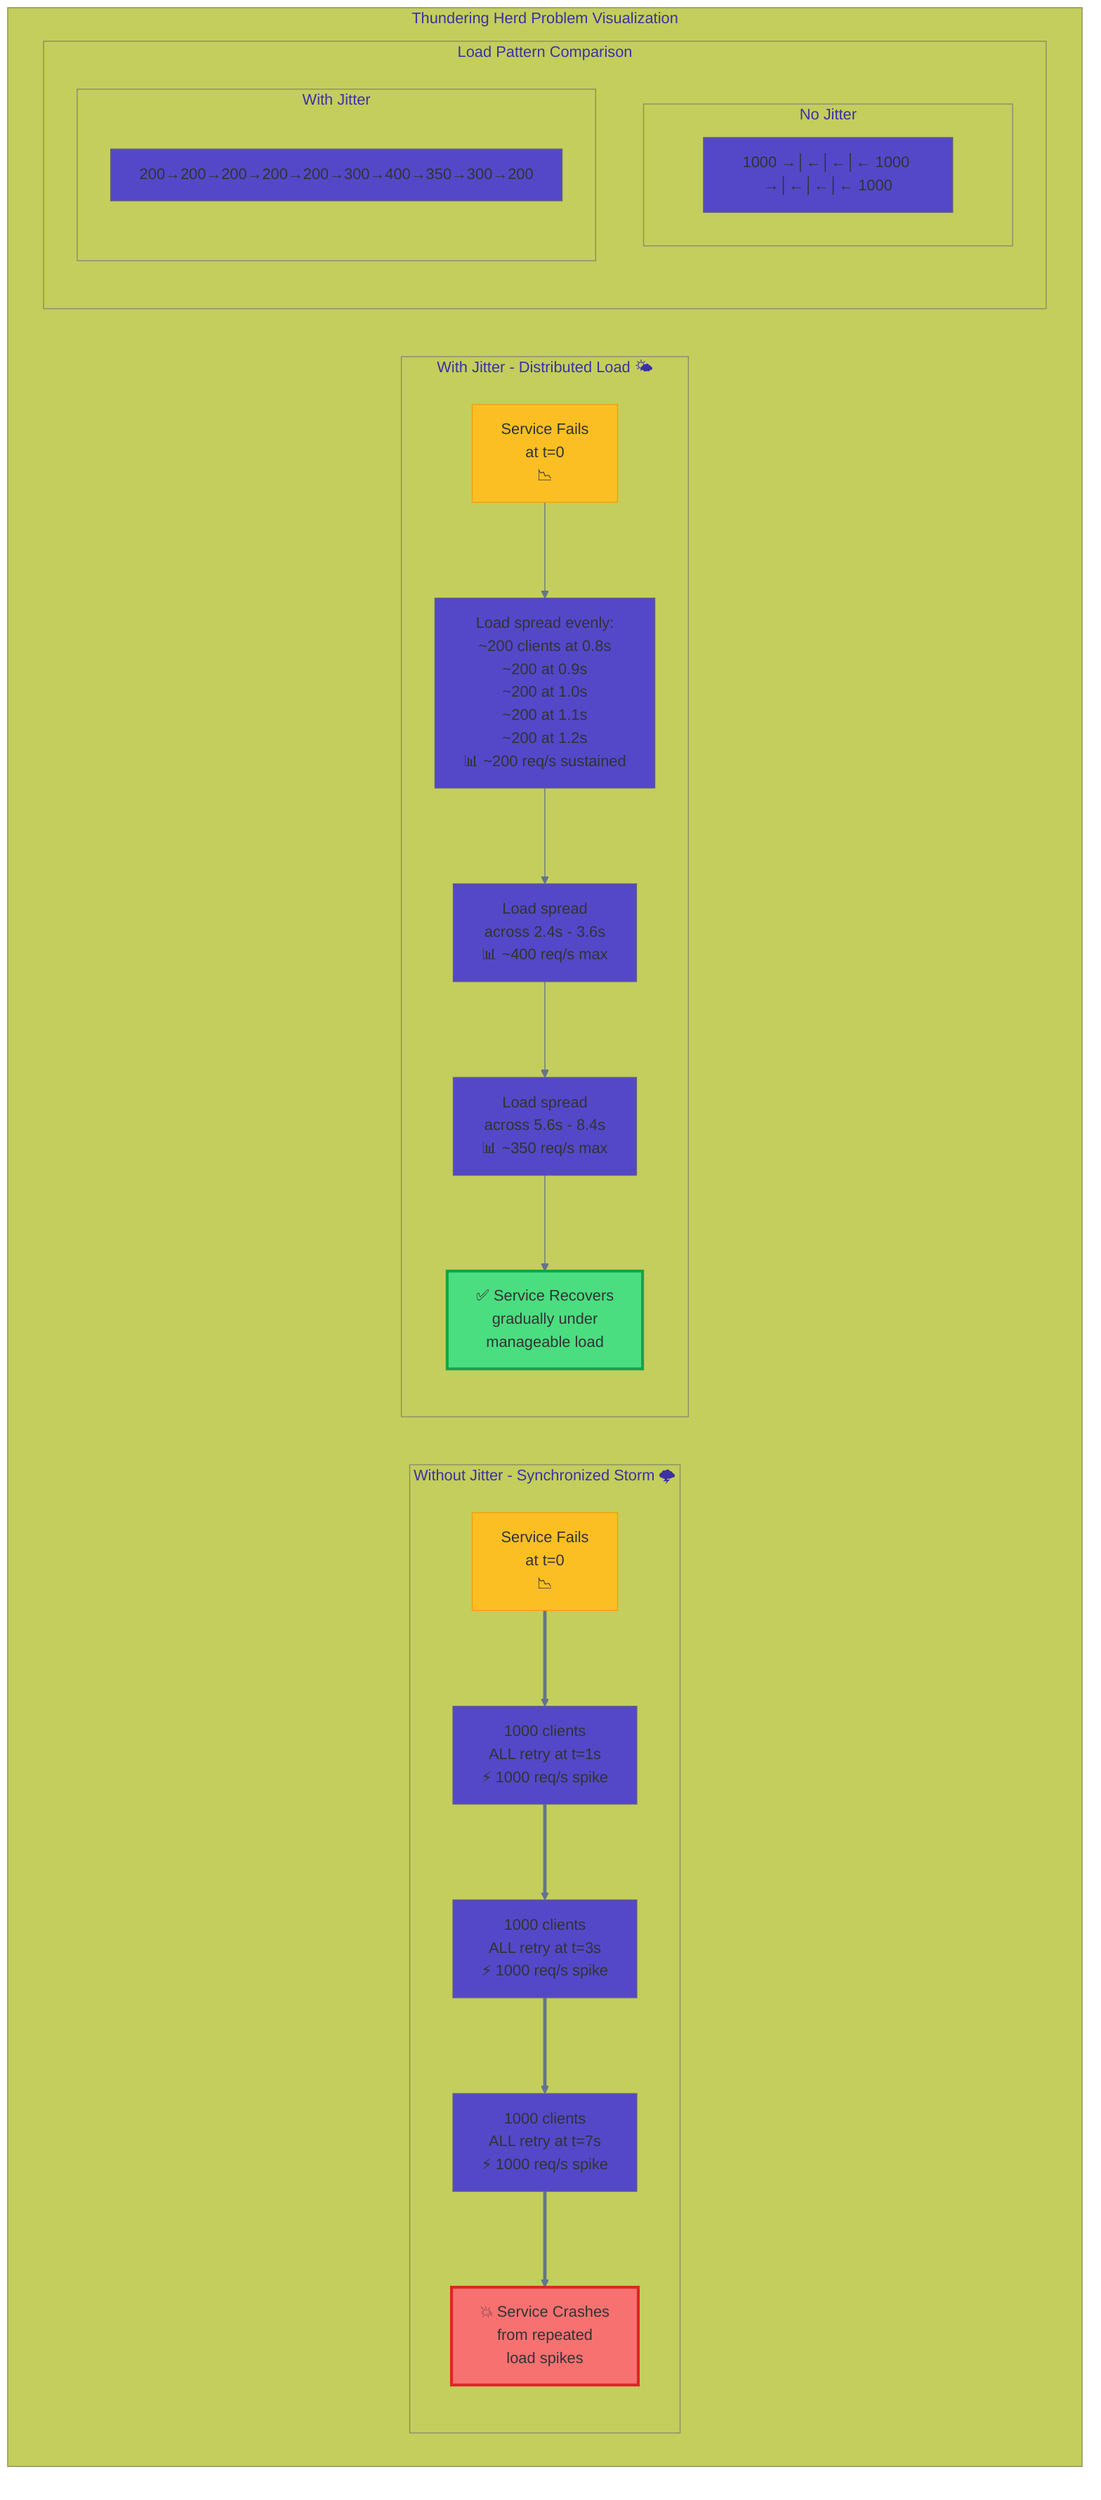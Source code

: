 %%{init: {
  'theme': 'base',
  'themeVariables': {
    'primaryColor': '#5448C8',
    'primaryTextColor': '#333',
    'lineColor': '#64748b'
  }
}}%%

graph TB
    subgraph "Thundering Herd Problem Visualization"
        subgraph "Without Jitter - Synchronized Storm 🌩️"
            S1["Service Fails<br/>at t=0<br/>📉"]
            C1["1000 clients<br/>ALL retry at t=1s<br/>⚡ 1000 req/s spike"]
            C2["1000 clients<br/>ALL retry at t=3s<br/>⚡ 1000 req/s spike"]
            C3["1000 clients<br/>ALL retry at t=7s<br/>⚡ 1000 req/s spike"]
            CRASH["💥 Service Crashes<br/>from repeated<br/>load spikes"]
            
            S1 ==> C1
            C1 ==> C2
            C2 ==> C3
            C3 ==> CRASH
        end
        
        subgraph "With Jitter - Distributed Load 🌤️"
            S2["Service Fails<br/>at t=0<br/>📉"]
            J1["Load spread evenly:<br/>~200 clients at 0.8s<br/>~200 at 0.9s<br/>~200 at 1.0s<br/>~200 at 1.1s<br/>~200 at 1.2s<br/>📊 ~200 req/s sustained"]
            J2["Load spread<br/>across 2.4s - 3.6s<br/>📊 ~400 req/s max"]
            J3["Load spread<br/>across 5.6s - 8.4s<br/>📊 ~350 req/s max"]
            RECOVER["✅ Service Recovers<br/>gradually under<br/>manageable load"]
            
            S2 --> J1
            J1 --> J2
            J2 --> J3
            J3 --> RECOVER
        end
        
        subgraph "Load Pattern Comparison"
            subgraph "No Jitter"
                NJ["1000 →│←│←│← 1000 →│←│←│← 1000"]
            end
            subgraph "With Jitter"
                WJ["200→200→200→200→200→300→400→350→300→200"]
            end
        end
    end
    
    style CRASH fill:#f87171,stroke:#dc2626,stroke-width:3px
    style RECOVER fill:#4ade80,stroke:#16a34a,stroke-width:3px
    style S1 fill:#fbbf24,stroke:#f59e0b
    style S2 fill:#fbbf24,stroke:#f59e0b